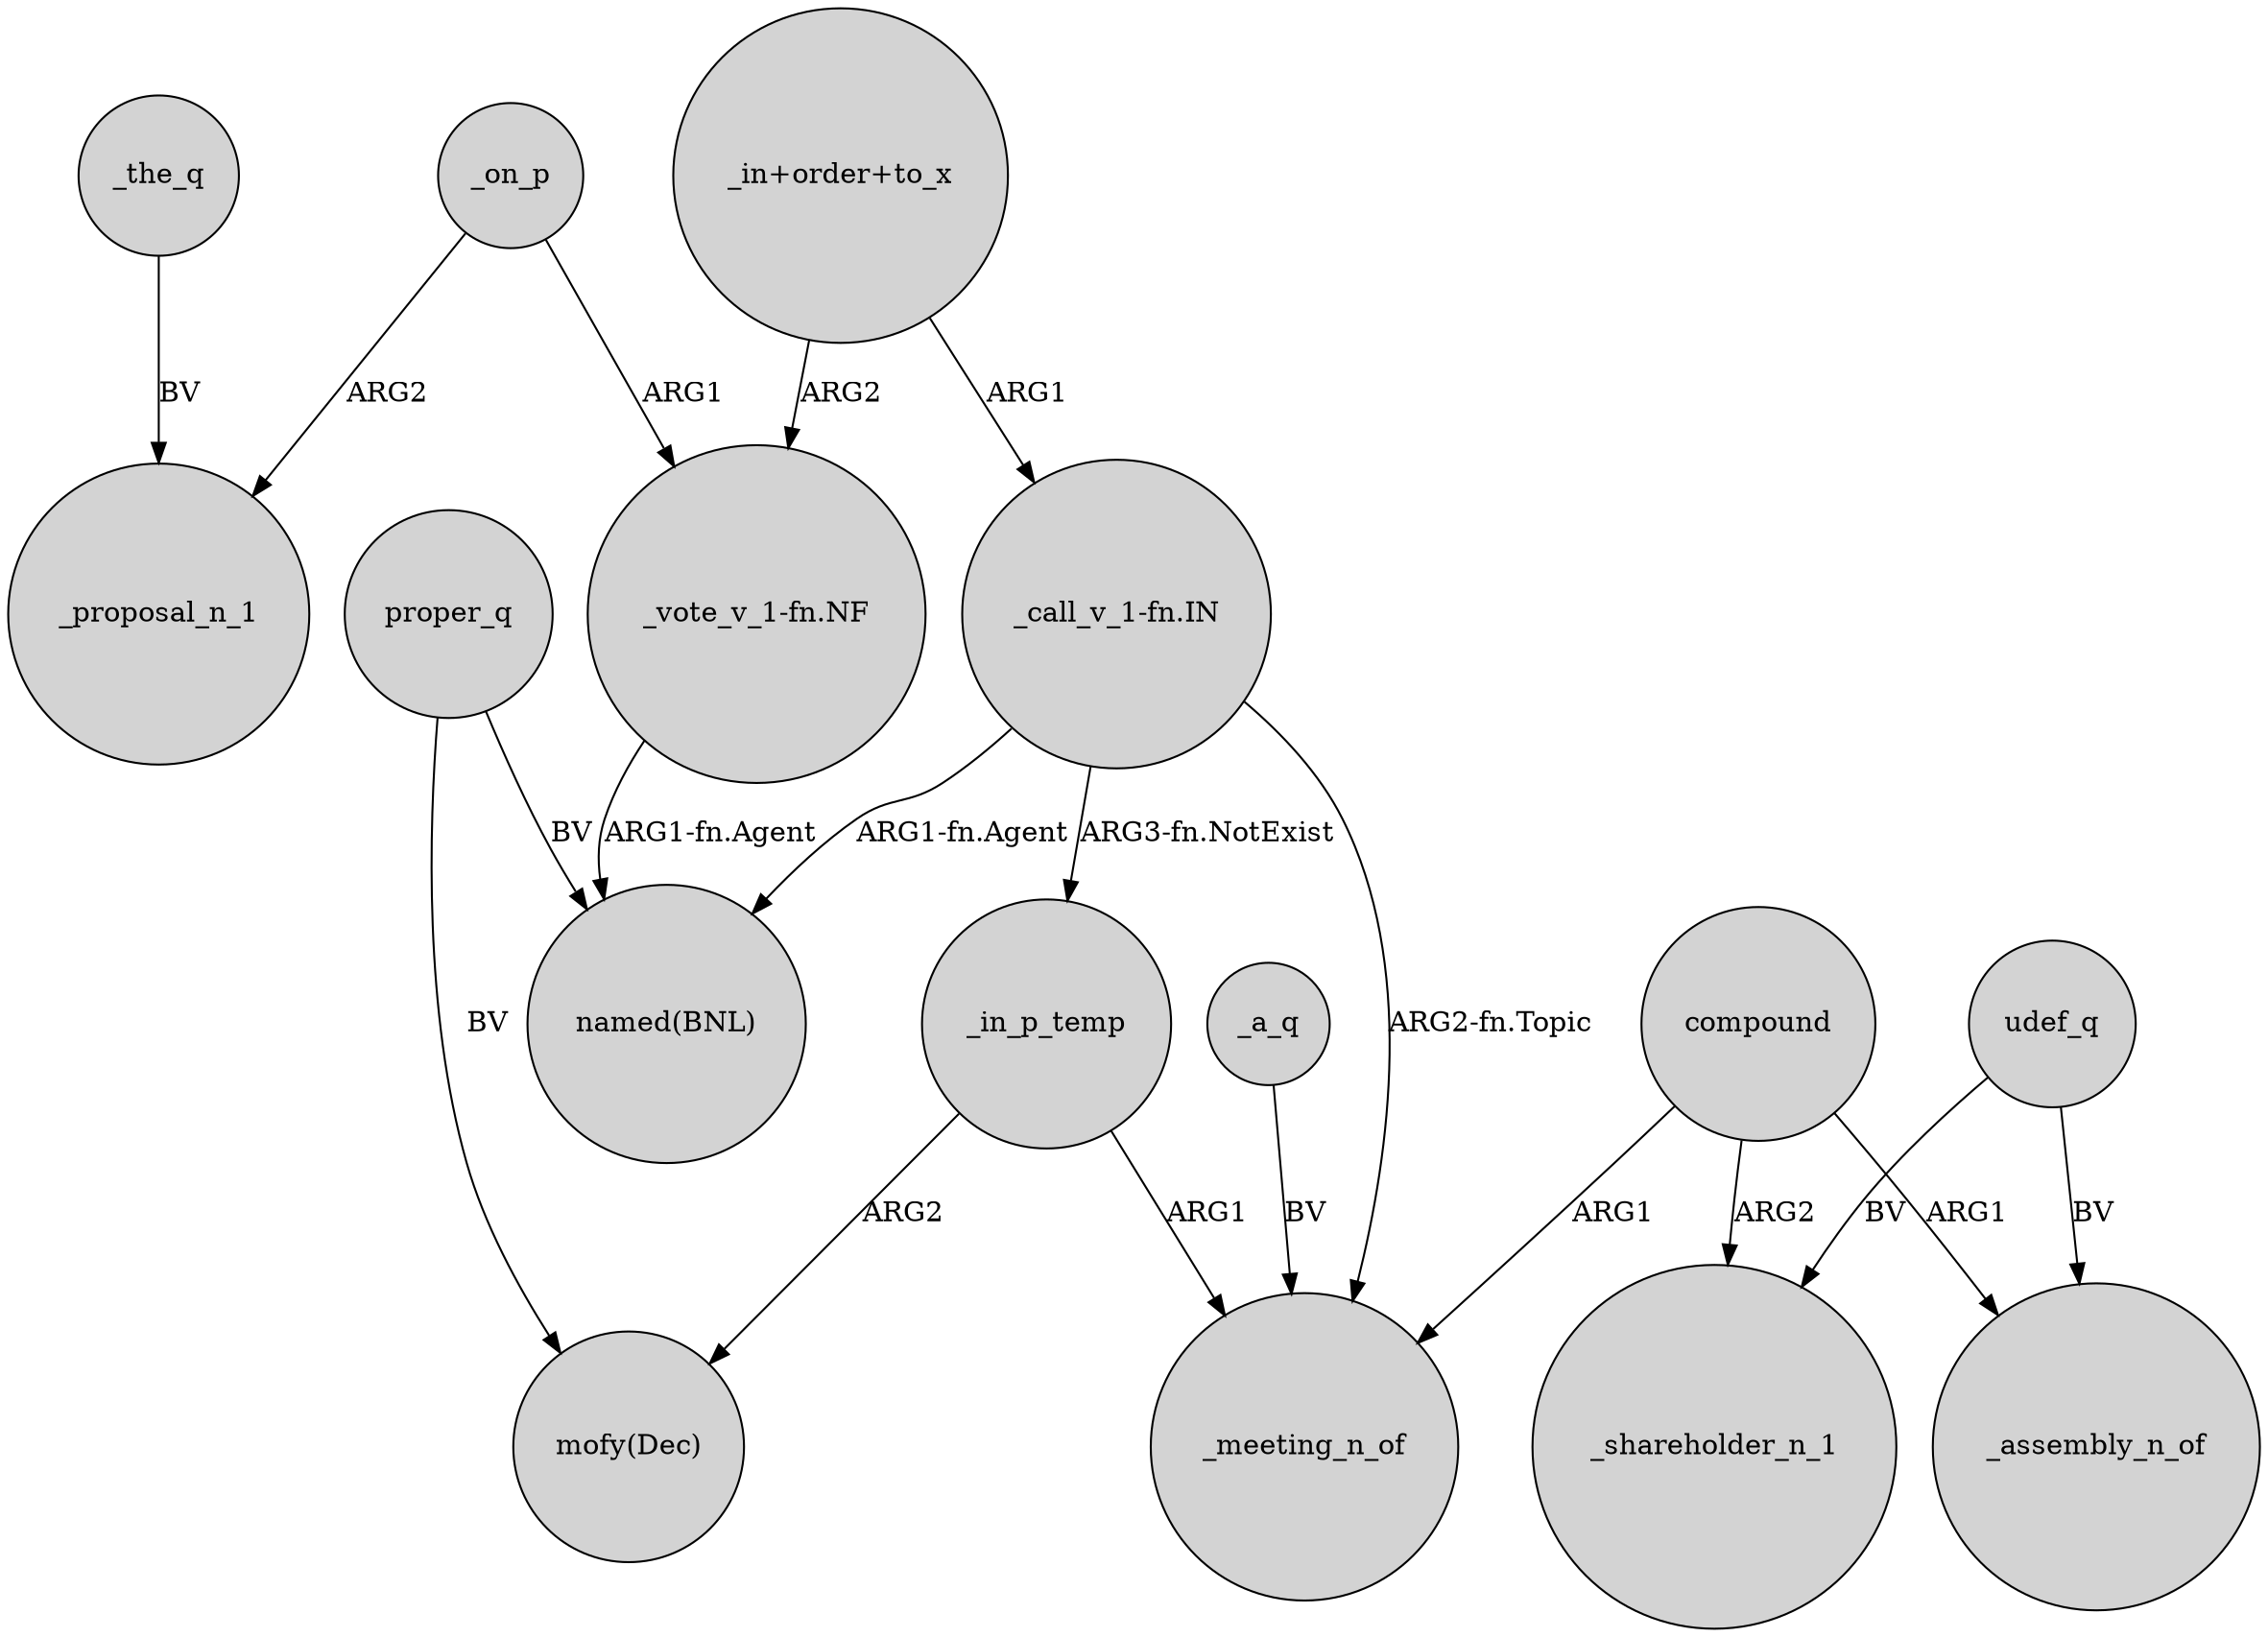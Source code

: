 digraph {
	node [shape=circle style=filled]
	_the_q -> _proposal_n_1 [label=BV]
	compound -> _shareholder_n_1 [label=ARG2]
	"_in+order+to_x" -> "_call_v_1-fn.IN" [label=ARG1]
	proper_q -> "mofy(Dec)" [label=BV]
	proper_q -> "named(BNL)" [label=BV]
	udef_q -> _assembly_n_of [label=BV]
	_in_p_temp -> "mofy(Dec)" [label=ARG2]
	_in_p_temp -> _meeting_n_of [label=ARG1]
	udef_q -> _shareholder_n_1 [label=BV]
	_a_q -> _meeting_n_of [label=BV]
	_on_p -> _proposal_n_1 [label=ARG2]
	compound -> _meeting_n_of [label=ARG1]
	_on_p -> "_vote_v_1-fn.NF" [label=ARG1]
	compound -> _assembly_n_of [label=ARG1]
	"_in+order+to_x" -> "_vote_v_1-fn.NF" [label=ARG2]
	"_call_v_1-fn.IN" -> _in_p_temp [label="ARG3-fn.NotExist"]
	"_vote_v_1-fn.NF" -> "named(BNL)" [label="ARG1-fn.Agent"]
	"_call_v_1-fn.IN" -> "named(BNL)" [label="ARG1-fn.Agent"]
	"_call_v_1-fn.IN" -> _meeting_n_of [label="ARG2-fn.Topic"]
}
